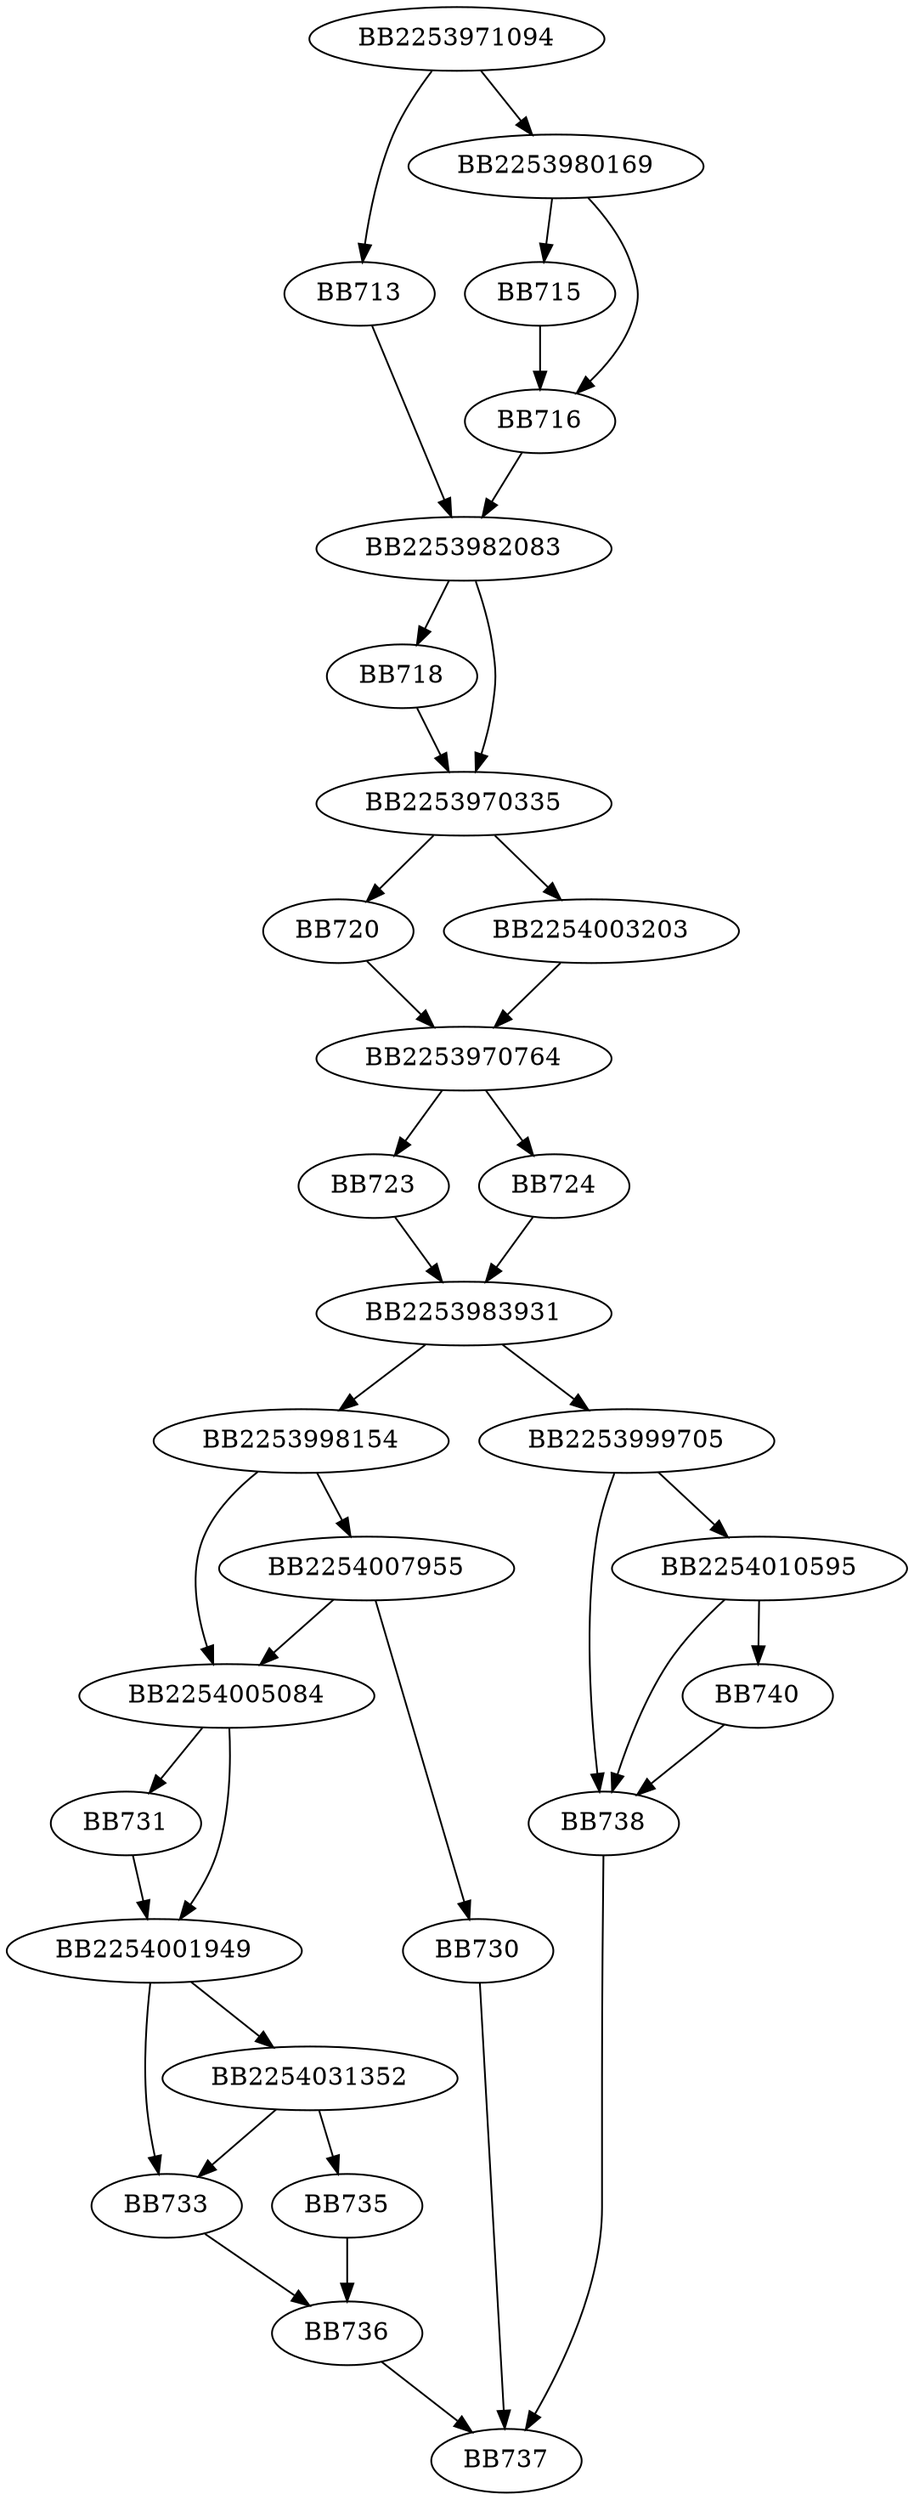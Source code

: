 digraph G{
	BB2253971094->BB713;
	BB2253971094->BB2253980169;
	BB2253980169->BB715;
	BB2253980169->BB716;
	BB715->BB716;
	BB716->BB2253982083;
	BB713->BB2253982083;
	BB2253982083->BB718;
	BB2253982083->BB2253970335;
	BB718->BB2253970335;
	BB2253970335->BB720;
	BB2253970335->BB2254003203;
	BB2254003203->BB2253970764;
	BB720->BB2253970764;
	BB2253970764->BB723;
	BB2253970764->BB724;
	BB724->BB2253983931;
	BB723->BB2253983931;
	BB2253983931->BB2253998154;
	BB2253983931->BB2253999705;
	BB2253998154->BB2254005084;
	BB2253998154->BB2254007955;
	BB2254007955->BB730;
	BB2254007955->BB2254005084;
	BB2254005084->BB731;
	BB2254005084->BB2254001949;
	BB731->BB2254001949;
	BB2254001949->BB733;
	BB2254001949->BB2254031352;
	BB2254031352->BB733;
	BB2254031352->BB735;
	BB733->BB736;
	BB735->BB736;
	BB736->BB737;
	BB730->BB737;
	BB2253999705->BB738;
	BB2253999705->BB2254010595;
	BB2254010595->BB740;
	BB2254010595->BB738;
	BB740->BB738;
	BB738->BB737;
}
